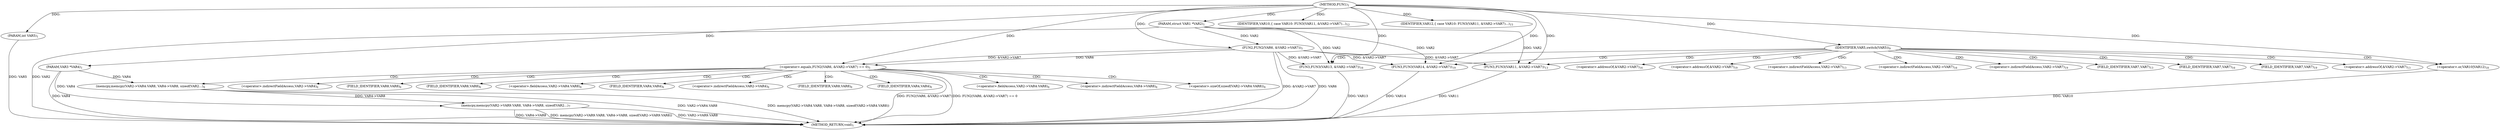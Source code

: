 digraph "FUN1" {  
"8" [label = <(METHOD,FUN1)<SUB>1</SUB>> ]
"84" [label = <(METHOD_RETURN,void)<SUB>1</SUB>> ]
"9" [label = <(PARAM,struct VAR1 *VAR2)<SUB>1</SUB>> ]
"10" [label = <(PARAM,VAR3 *VAR4)<SUB>1</SUB>> ]
"11" [label = <(PARAM,int VAR5)<SUB>1</SUB>> ]
"38" [label = <(memcpy,memcpy(VAR2-&gt;VAR9.VAR8, VAR4-&gt;VAR8, sizeof(VAR2...)<SUB>7</SUB>> ]
"14" [label = <(&lt;operator&gt;.equals,FUN2(VAR6, &amp;VAR2-&gt;VAR7) == 0)<SUB>5</SUB>> ]
"54" [label = <(IDENTIFIER,VAR5,switch(VAR5))<SUB>9</SUB>> ]
"23" [label = <(memcpy,memcpy(VAR2-&gt;VAR4.VAR8, VAR4-&gt;VAR8, sizeof(VAR2...)<SUB>6</SUB>> ]
"57" [label = <(IDENTIFIER,VAR10,{


 		case VAR10:
 			FUN3(VAR11, &amp;VAR2-&gt;VAR7)...)<SUB>12</SUB>> ]
"58" [label = <(FUN3,FUN3(VAR11, &amp;VAR2-&gt;VAR7))<SUB>13</SUB>> ]
"66" [label = <(IDENTIFIER,VAR12,{


 		case VAR10:
 			FUN3(VAR11, &amp;VAR2-&gt;VAR7)...)<SUB>15</SUB>> ]
"67" [label = <(FUN3,FUN3(VAR13, &amp;VAR2-&gt;VAR7))<SUB>16</SUB>> ]
"75" [label = <(&lt;operator&gt;.or,VAR10|VAR12)<SUB>18</SUB>> ]
"78" [label = <(FUN3,FUN3(VAR14, &amp;VAR2-&gt;VAR7))<SUB>19</SUB>> ]
"15" [label = <(FUN2,FUN2(VAR6, &amp;VAR2-&gt;VAR7))<SUB>5</SUB>> ]
"24" [label = <(&lt;operator&gt;.fieldAccess,VAR2-&gt;VAR4.VAR8)<SUB>6</SUB>> ]
"29" [label = <(&lt;operator&gt;.indirectFieldAccess,VAR4-&gt;VAR8)<SUB>6</SUB>> ]
"32" [label = <(&lt;operator&gt;.sizeOf,sizeof(VAR2-&gt;VAR4.VAR8))<SUB>6</SUB>> ]
"60" [label = <(&lt;operator&gt;.addressOf,&amp;VAR2-&gt;VAR7)<SUB>13</SUB>> ]
"69" [label = <(&lt;operator&gt;.addressOf,&amp;VAR2-&gt;VAR7)<SUB>16</SUB>> ]
"80" [label = <(&lt;operator&gt;.addressOf,&amp;VAR2-&gt;VAR7)<SUB>19</SUB>> ]
"25" [label = <(&lt;operator&gt;.indirectFieldAccess,VAR2-&gt;VAR4)<SUB>6</SUB>> ]
"28" [label = <(FIELD_IDENTIFIER,VAR8,VAR8)<SUB>6</SUB>> ]
"31" [label = <(FIELD_IDENTIFIER,VAR8,VAR8)<SUB>6</SUB>> ]
"33" [label = <(&lt;operator&gt;.fieldAccess,VAR2-&gt;VAR4.VAR8)<SUB>6</SUB>> ]
"61" [label = <(&lt;operator&gt;.indirectFieldAccess,VAR2-&gt;VAR7)<SUB>13</SUB>> ]
"70" [label = <(&lt;operator&gt;.indirectFieldAccess,VAR2-&gt;VAR7)<SUB>16</SUB>> ]
"81" [label = <(&lt;operator&gt;.indirectFieldAccess,VAR2-&gt;VAR7)<SUB>19</SUB>> ]
"27" [label = <(FIELD_IDENTIFIER,VAR4,VAR4)<SUB>6</SUB>> ]
"34" [label = <(&lt;operator&gt;.indirectFieldAccess,VAR2-&gt;VAR4)<SUB>6</SUB>> ]
"37" [label = <(FIELD_IDENTIFIER,VAR8,VAR8)<SUB>6</SUB>> ]
"63" [label = <(FIELD_IDENTIFIER,VAR7,VAR7)<SUB>13</SUB>> ]
"72" [label = <(FIELD_IDENTIFIER,VAR7,VAR7)<SUB>16</SUB>> ]
"83" [label = <(FIELD_IDENTIFIER,VAR7,VAR7)<SUB>19</SUB>> ]
"36" [label = <(FIELD_IDENTIFIER,VAR4,VAR4)<SUB>6</SUB>> ]
  "9" -> "84"  [ label = "DDG: VAR2"] 
  "10" -> "84"  [ label = "DDG: VAR4"] 
  "11" -> "84"  [ label = "DDG: VAR5"] 
  "15" -> "84"  [ label = "DDG: &amp;VAR2-&gt;VAR7"] 
  "14" -> "84"  [ label = "DDG: FUN2(VAR6, &amp;VAR2-&gt;VAR7)"] 
  "14" -> "84"  [ label = "DDG: FUN2(VAR6, &amp;VAR2-&gt;VAR7) == 0"] 
  "23" -> "84"  [ label = "DDG: VAR2-&gt;VAR4.VAR8"] 
  "23" -> "84"  [ label = "DDG: memcpy(VAR2-&gt;VAR4.VAR8, VAR4-&gt;VAR8, sizeof(VAR2-&gt;VAR4.VAR8))"] 
  "38" -> "84"  [ label = "DDG: VAR2-&gt;VAR9.VAR8"] 
  "38" -> "84"  [ label = "DDG: VAR4-&gt;VAR8"] 
  "38" -> "84"  [ label = "DDG: memcpy(VAR2-&gt;VAR9.VAR8, VAR4-&gt;VAR8, sizeof(VAR2-&gt;VAR9.VAR8))"] 
  "67" -> "84"  [ label = "DDG: VAR13"] 
  "78" -> "84"  [ label = "DDG: VAR14"] 
  "15" -> "84"  [ label = "DDG: VAR6"] 
  "58" -> "84"  [ label = "DDG: VAR11"] 
  "75" -> "84"  [ label = "DDG: VAR10"] 
  "8" -> "9"  [ label = "DDG: "] 
  "8" -> "10"  [ label = "DDG: "] 
  "8" -> "11"  [ label = "DDG: "] 
  "10" -> "38"  [ label = "DDG: VAR4"] 
  "23" -> "38"  [ label = "DDG: VAR4-&gt;VAR8"] 
  "8" -> "54"  [ label = "DDG: "] 
  "15" -> "14"  [ label = "DDG: VAR6"] 
  "15" -> "14"  [ label = "DDG: &amp;VAR2-&gt;VAR7"] 
  "8" -> "14"  [ label = "DDG: "] 
  "8" -> "57"  [ label = "DDG: "] 
  "8" -> "66"  [ label = "DDG: "] 
  "8" -> "15"  [ label = "DDG: "] 
  "9" -> "15"  [ label = "DDG: VAR2"] 
  "10" -> "23"  [ label = "DDG: VAR4"] 
  "8" -> "58"  [ label = "DDG: "] 
  "15" -> "58"  [ label = "DDG: &amp;VAR2-&gt;VAR7"] 
  "9" -> "58"  [ label = "DDG: VAR2"] 
  "8" -> "67"  [ label = "DDG: "] 
  "15" -> "67"  [ label = "DDG: &amp;VAR2-&gt;VAR7"] 
  "9" -> "67"  [ label = "DDG: VAR2"] 
  "8" -> "75"  [ label = "DDG: "] 
  "8" -> "78"  [ label = "DDG: "] 
  "15" -> "78"  [ label = "DDG: &amp;VAR2-&gt;VAR7"] 
  "9" -> "78"  [ label = "DDG: VAR2"] 
  "14" -> "24"  [ label = "CDG: "] 
  "14" -> "34"  [ label = "CDG: "] 
  "14" -> "32"  [ label = "CDG: "] 
  "14" -> "33"  [ label = "CDG: "] 
  "14" -> "23"  [ label = "CDG: "] 
  "14" -> "28"  [ label = "CDG: "] 
  "14" -> "36"  [ label = "CDG: "] 
  "14" -> "37"  [ label = "CDG: "] 
  "14" -> "25"  [ label = "CDG: "] 
  "14" -> "27"  [ label = "CDG: "] 
  "14" -> "29"  [ label = "CDG: "] 
  "14" -> "31"  [ label = "CDG: "] 
  "54" -> "80"  [ label = "CDG: "] 
  "54" -> "58"  [ label = "CDG: "] 
  "54" -> "60"  [ label = "CDG: "] 
  "54" -> "61"  [ label = "CDG: "] 
  "54" -> "83"  [ label = "CDG: "] 
  "54" -> "75"  [ label = "CDG: "] 
  "54" -> "81"  [ label = "CDG: "] 
  "54" -> "72"  [ label = "CDG: "] 
  "54" -> "69"  [ label = "CDG: "] 
  "54" -> "67"  [ label = "CDG: "] 
  "54" -> "70"  [ label = "CDG: "] 
  "54" -> "63"  [ label = "CDG: "] 
  "54" -> "78"  [ label = "CDG: "] 
}
